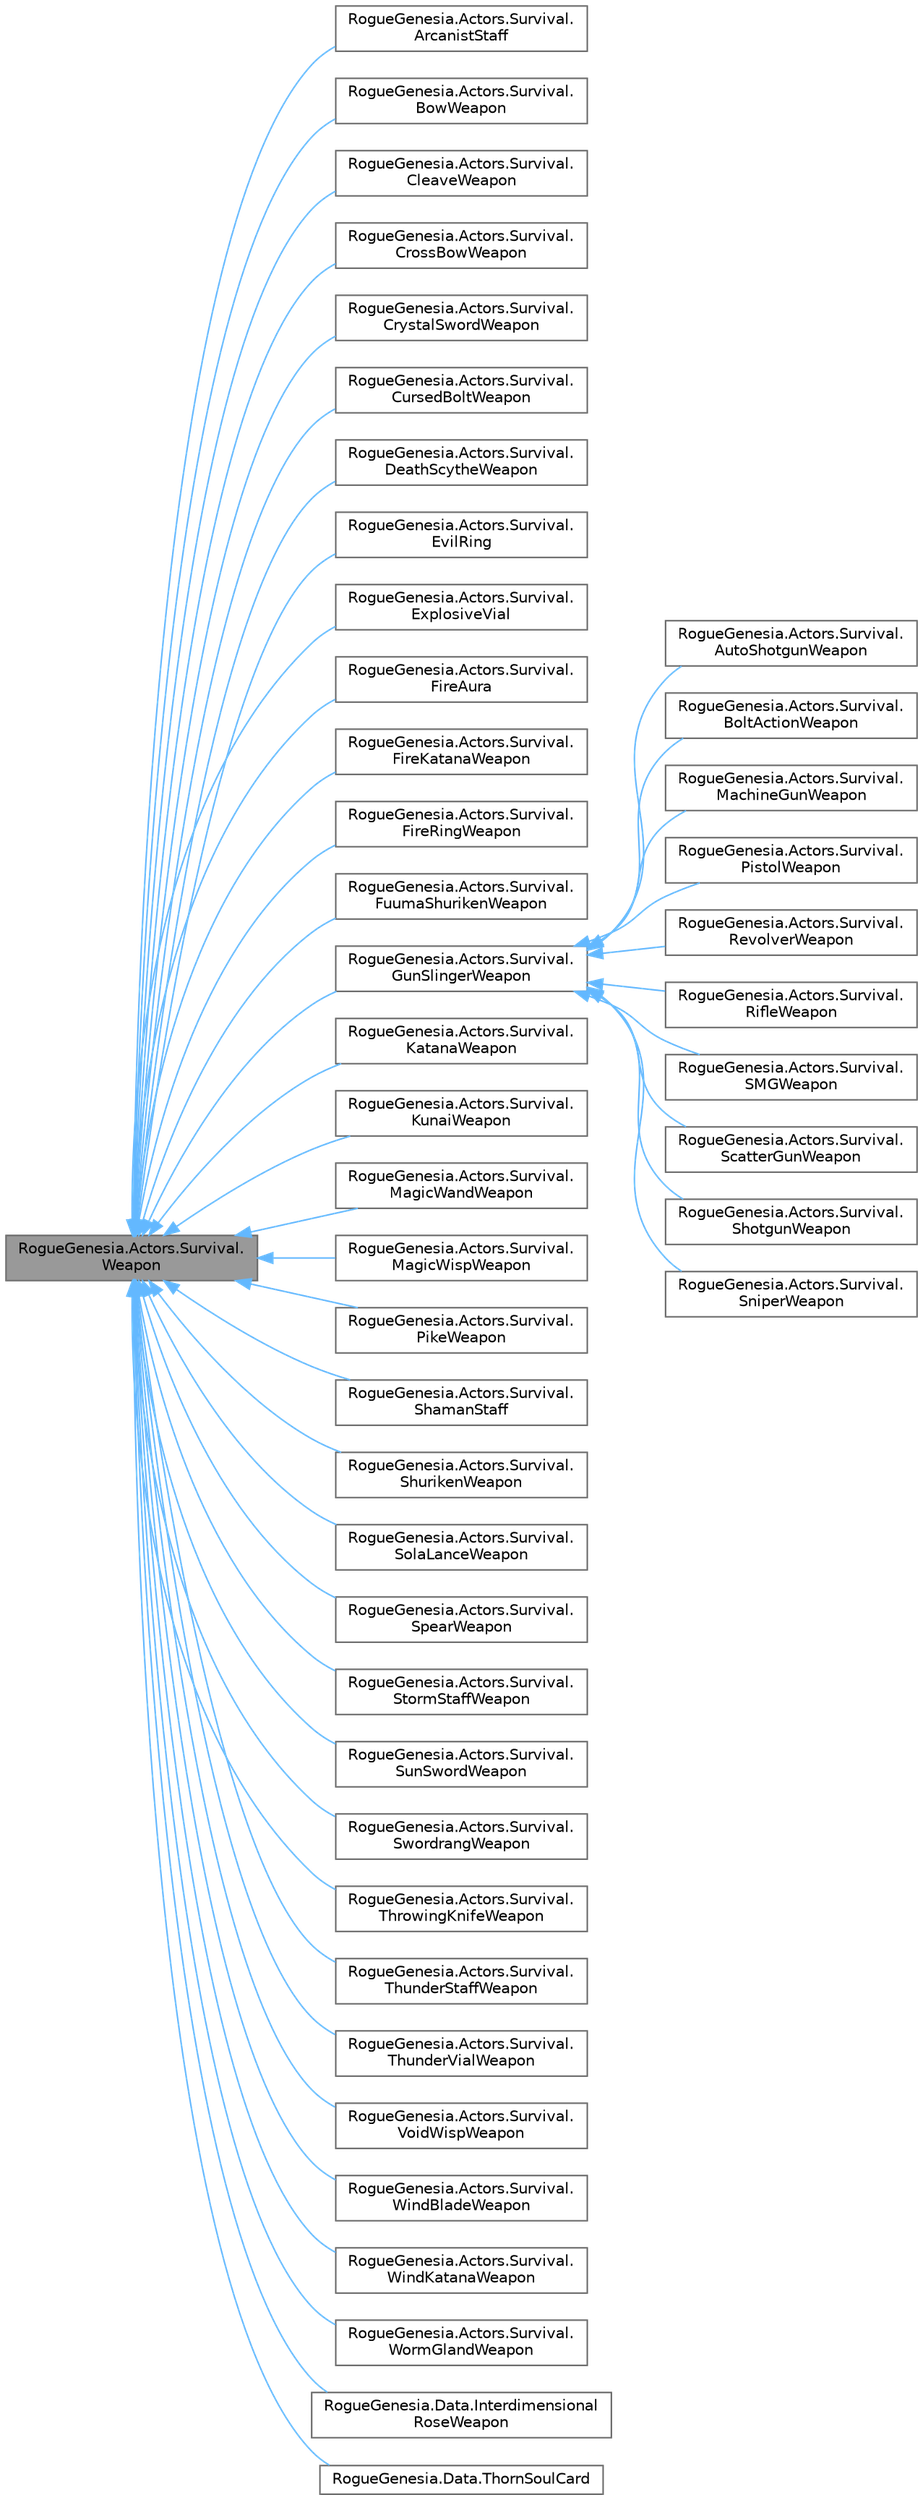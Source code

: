 digraph "RogueGenesia.Actors.Survival.Weapon"
{
 // LATEX_PDF_SIZE
  bgcolor="transparent";
  edge [fontname=Helvetica,fontsize=10,labelfontname=Helvetica,labelfontsize=10];
  node [fontname=Helvetica,fontsize=10,shape=box,height=0.2,width=0.4];
  rankdir="LR";
  Node1 [label="RogueGenesia.Actors.Survival.\lWeapon",height=0.2,width=0.4,color="gray40", fillcolor="grey60", style="filled", fontcolor="black",tooltip=" "];
  Node1 -> Node2 [dir="back",color="steelblue1",style="solid"];
  Node2 [label="RogueGenesia.Actors.Survival.\lArcanistStaff",height=0.2,width=0.4,color="gray40", fillcolor="white", style="filled",URL="$class_rogue_genesia_1_1_actors_1_1_survival_1_1_arcanist_staff.html",tooltip=" "];
  Node1 -> Node3 [dir="back",color="steelblue1",style="solid"];
  Node3 [label="RogueGenesia.Actors.Survival.\lBowWeapon",height=0.2,width=0.4,color="gray40", fillcolor="white", style="filled",URL="$class_rogue_genesia_1_1_actors_1_1_survival_1_1_bow_weapon.html",tooltip=" "];
  Node1 -> Node4 [dir="back",color="steelblue1",style="solid"];
  Node4 [label="RogueGenesia.Actors.Survival.\lCleaveWeapon",height=0.2,width=0.4,color="gray40", fillcolor="white", style="filled",URL="$class_rogue_genesia_1_1_actors_1_1_survival_1_1_cleave_weapon.html",tooltip=" "];
  Node1 -> Node5 [dir="back",color="steelblue1",style="solid"];
  Node5 [label="RogueGenesia.Actors.Survival.\lCrossBowWeapon",height=0.2,width=0.4,color="gray40", fillcolor="white", style="filled",URL="$class_rogue_genesia_1_1_actors_1_1_survival_1_1_cross_bow_weapon.html",tooltip=" "];
  Node1 -> Node6 [dir="back",color="steelblue1",style="solid"];
  Node6 [label="RogueGenesia.Actors.Survival.\lCrystalSwordWeapon",height=0.2,width=0.4,color="gray40", fillcolor="white", style="filled",URL="$class_rogue_genesia_1_1_actors_1_1_survival_1_1_crystal_sword_weapon.html",tooltip=" "];
  Node1 -> Node7 [dir="back",color="steelblue1",style="solid"];
  Node7 [label="RogueGenesia.Actors.Survival.\lCursedBoltWeapon",height=0.2,width=0.4,color="gray40", fillcolor="white", style="filled",URL="$class_rogue_genesia_1_1_actors_1_1_survival_1_1_cursed_bolt_weapon.html",tooltip=" "];
  Node1 -> Node8 [dir="back",color="steelblue1",style="solid"];
  Node8 [label="RogueGenesia.Actors.Survival.\lDeathScytheWeapon",height=0.2,width=0.4,color="gray40", fillcolor="white", style="filled",URL="$class_rogue_genesia_1_1_actors_1_1_survival_1_1_death_scythe_weapon.html",tooltip=" "];
  Node1 -> Node9 [dir="back",color="steelblue1",style="solid"];
  Node9 [label="RogueGenesia.Actors.Survival.\lEvilRing",height=0.2,width=0.4,color="gray40", fillcolor="white", style="filled",URL="$class_rogue_genesia_1_1_actors_1_1_survival_1_1_evil_ring.html",tooltip=" "];
  Node1 -> Node10 [dir="back",color="steelblue1",style="solid"];
  Node10 [label="RogueGenesia.Actors.Survival.\lExplosiveVial",height=0.2,width=0.4,color="gray40", fillcolor="white", style="filled",URL="$class_rogue_genesia_1_1_actors_1_1_survival_1_1_explosive_vial.html",tooltip=" "];
  Node1 -> Node11 [dir="back",color="steelblue1",style="solid"];
  Node11 [label="RogueGenesia.Actors.Survival.\lFireAura",height=0.2,width=0.4,color="gray40", fillcolor="white", style="filled",URL="$class_rogue_genesia_1_1_actors_1_1_survival_1_1_fire_aura.html",tooltip=" "];
  Node1 -> Node12 [dir="back",color="steelblue1",style="solid"];
  Node12 [label="RogueGenesia.Actors.Survival.\lFireKatanaWeapon",height=0.2,width=0.4,color="gray40", fillcolor="white", style="filled",URL="$class_rogue_genesia_1_1_actors_1_1_survival_1_1_fire_katana_weapon.html",tooltip=" "];
  Node1 -> Node13 [dir="back",color="steelblue1",style="solid"];
  Node13 [label="RogueGenesia.Actors.Survival.\lFireRingWeapon",height=0.2,width=0.4,color="gray40", fillcolor="white", style="filled",URL="$class_rogue_genesia_1_1_actors_1_1_survival_1_1_fire_ring_weapon.html",tooltip=" "];
  Node1 -> Node14 [dir="back",color="steelblue1",style="solid"];
  Node14 [label="RogueGenesia.Actors.Survival.\lFuumaShurikenWeapon",height=0.2,width=0.4,color="gray40", fillcolor="white", style="filled",URL="$class_rogue_genesia_1_1_actors_1_1_survival_1_1_fuuma_shuriken_weapon.html",tooltip=" "];
  Node1 -> Node15 [dir="back",color="steelblue1",style="solid"];
  Node15 [label="RogueGenesia.Actors.Survival.\lGunSlingerWeapon",height=0.2,width=0.4,color="gray40", fillcolor="white", style="filled",URL="$class_rogue_genesia_1_1_actors_1_1_survival_1_1_gun_slinger_weapon.html",tooltip=" "];
  Node15 -> Node16 [dir="back",color="steelblue1",style="solid"];
  Node16 [label="RogueGenesia.Actors.Survival.\lAutoShotgunWeapon",height=0.2,width=0.4,color="gray40", fillcolor="white", style="filled",URL="$class_rogue_genesia_1_1_actors_1_1_survival_1_1_auto_shotgun_weapon.html",tooltip=" "];
  Node15 -> Node17 [dir="back",color="steelblue1",style="solid"];
  Node17 [label="RogueGenesia.Actors.Survival.\lBoltActionWeapon",height=0.2,width=0.4,color="gray40", fillcolor="white", style="filled",URL="$class_rogue_genesia_1_1_actors_1_1_survival_1_1_bolt_action_weapon.html",tooltip=" "];
  Node15 -> Node18 [dir="back",color="steelblue1",style="solid"];
  Node18 [label="RogueGenesia.Actors.Survival.\lMachineGunWeapon",height=0.2,width=0.4,color="gray40", fillcolor="white", style="filled",URL="$class_rogue_genesia_1_1_actors_1_1_survival_1_1_machine_gun_weapon.html",tooltip=" "];
  Node15 -> Node19 [dir="back",color="steelblue1",style="solid"];
  Node19 [label="RogueGenesia.Actors.Survival.\lPistolWeapon",height=0.2,width=0.4,color="gray40", fillcolor="white", style="filled",URL="$class_rogue_genesia_1_1_actors_1_1_survival_1_1_pistol_weapon.html",tooltip=" "];
  Node15 -> Node20 [dir="back",color="steelblue1",style="solid"];
  Node20 [label="RogueGenesia.Actors.Survival.\lRevolverWeapon",height=0.2,width=0.4,color="gray40", fillcolor="white", style="filled",URL="$class_rogue_genesia_1_1_actors_1_1_survival_1_1_revolver_weapon.html",tooltip=" "];
  Node15 -> Node21 [dir="back",color="steelblue1",style="solid"];
  Node21 [label="RogueGenesia.Actors.Survival.\lRifleWeapon",height=0.2,width=0.4,color="gray40", fillcolor="white", style="filled",URL="$class_rogue_genesia_1_1_actors_1_1_survival_1_1_rifle_weapon.html",tooltip=" "];
  Node15 -> Node22 [dir="back",color="steelblue1",style="solid"];
  Node22 [label="RogueGenesia.Actors.Survival.\lSMGWeapon",height=0.2,width=0.4,color="gray40", fillcolor="white", style="filled",URL="$class_rogue_genesia_1_1_actors_1_1_survival_1_1_s_m_g_weapon.html",tooltip=" "];
  Node15 -> Node23 [dir="back",color="steelblue1",style="solid"];
  Node23 [label="RogueGenesia.Actors.Survival.\lScatterGunWeapon",height=0.2,width=0.4,color="gray40", fillcolor="white", style="filled",URL="$class_rogue_genesia_1_1_actors_1_1_survival_1_1_scatter_gun_weapon.html",tooltip=" "];
  Node15 -> Node24 [dir="back",color="steelblue1",style="solid"];
  Node24 [label="RogueGenesia.Actors.Survival.\lShotgunWeapon",height=0.2,width=0.4,color="gray40", fillcolor="white", style="filled",URL="$class_rogue_genesia_1_1_actors_1_1_survival_1_1_shotgun_weapon.html",tooltip=" "];
  Node15 -> Node25 [dir="back",color="steelblue1",style="solid"];
  Node25 [label="RogueGenesia.Actors.Survival.\lSniperWeapon",height=0.2,width=0.4,color="gray40", fillcolor="white", style="filled",URL="$class_rogue_genesia_1_1_actors_1_1_survival_1_1_sniper_weapon.html",tooltip=" "];
  Node1 -> Node26 [dir="back",color="steelblue1",style="solid"];
  Node26 [label="RogueGenesia.Actors.Survival.\lKatanaWeapon",height=0.2,width=0.4,color="gray40", fillcolor="white", style="filled",URL="$class_rogue_genesia_1_1_actors_1_1_survival_1_1_katana_weapon.html",tooltip=" "];
  Node1 -> Node27 [dir="back",color="steelblue1",style="solid"];
  Node27 [label="RogueGenesia.Actors.Survival.\lKunaiWeapon",height=0.2,width=0.4,color="gray40", fillcolor="white", style="filled",URL="$class_rogue_genesia_1_1_actors_1_1_survival_1_1_kunai_weapon.html",tooltip=" "];
  Node1 -> Node28 [dir="back",color="steelblue1",style="solid"];
  Node28 [label="RogueGenesia.Actors.Survival.\lMagicWandWeapon",height=0.2,width=0.4,color="gray40", fillcolor="white", style="filled",URL="$class_rogue_genesia_1_1_actors_1_1_survival_1_1_magic_wand_weapon.html",tooltip=" "];
  Node1 -> Node29 [dir="back",color="steelblue1",style="solid"];
  Node29 [label="RogueGenesia.Actors.Survival.\lMagicWispWeapon",height=0.2,width=0.4,color="gray40", fillcolor="white", style="filled",URL="$class_rogue_genesia_1_1_actors_1_1_survival_1_1_magic_wisp_weapon.html",tooltip=" "];
  Node1 -> Node30 [dir="back",color="steelblue1",style="solid"];
  Node30 [label="RogueGenesia.Actors.Survival.\lPikeWeapon",height=0.2,width=0.4,color="gray40", fillcolor="white", style="filled",URL="$class_rogue_genesia_1_1_actors_1_1_survival_1_1_pike_weapon.html",tooltip=" "];
  Node1 -> Node31 [dir="back",color="steelblue1",style="solid"];
  Node31 [label="RogueGenesia.Actors.Survival.\lShamanStaff",height=0.2,width=0.4,color="gray40", fillcolor="white", style="filled",URL="$class_rogue_genesia_1_1_actors_1_1_survival_1_1_shaman_staff.html",tooltip=" "];
  Node1 -> Node32 [dir="back",color="steelblue1",style="solid"];
  Node32 [label="RogueGenesia.Actors.Survival.\lShurikenWeapon",height=0.2,width=0.4,color="gray40", fillcolor="white", style="filled",URL="$class_rogue_genesia_1_1_actors_1_1_survival_1_1_shuriken_weapon.html",tooltip=" "];
  Node1 -> Node33 [dir="back",color="steelblue1",style="solid"];
  Node33 [label="RogueGenesia.Actors.Survival.\lSolaLanceWeapon",height=0.2,width=0.4,color="gray40", fillcolor="white", style="filled",URL="$class_rogue_genesia_1_1_actors_1_1_survival_1_1_sola_lance_weapon.html",tooltip=" "];
  Node1 -> Node34 [dir="back",color="steelblue1",style="solid"];
  Node34 [label="RogueGenesia.Actors.Survival.\lSpearWeapon",height=0.2,width=0.4,color="gray40", fillcolor="white", style="filled",URL="$class_rogue_genesia_1_1_actors_1_1_survival_1_1_spear_weapon.html",tooltip=" "];
  Node1 -> Node35 [dir="back",color="steelblue1",style="solid"];
  Node35 [label="RogueGenesia.Actors.Survival.\lStormStaffWeapon",height=0.2,width=0.4,color="gray40", fillcolor="white", style="filled",URL="$class_rogue_genesia_1_1_actors_1_1_survival_1_1_storm_staff_weapon.html",tooltip=" "];
  Node1 -> Node36 [dir="back",color="steelblue1",style="solid"];
  Node36 [label="RogueGenesia.Actors.Survival.\lSunSwordWeapon",height=0.2,width=0.4,color="gray40", fillcolor="white", style="filled",URL="$class_rogue_genesia_1_1_actors_1_1_survival_1_1_sun_sword_weapon.html",tooltip=" "];
  Node1 -> Node37 [dir="back",color="steelblue1",style="solid"];
  Node37 [label="RogueGenesia.Actors.Survival.\lSwordrangWeapon",height=0.2,width=0.4,color="gray40", fillcolor="white", style="filled",URL="$class_rogue_genesia_1_1_actors_1_1_survival_1_1_swordrang_weapon.html",tooltip=" "];
  Node1 -> Node38 [dir="back",color="steelblue1",style="solid"];
  Node38 [label="RogueGenesia.Actors.Survival.\lThrowingKnifeWeapon",height=0.2,width=0.4,color="gray40", fillcolor="white", style="filled",URL="$class_rogue_genesia_1_1_actors_1_1_survival_1_1_throwing_knife_weapon.html",tooltip=" "];
  Node1 -> Node39 [dir="back",color="steelblue1",style="solid"];
  Node39 [label="RogueGenesia.Actors.Survival.\lThunderStaffWeapon",height=0.2,width=0.4,color="gray40", fillcolor="white", style="filled",URL="$class_rogue_genesia_1_1_actors_1_1_survival_1_1_thunder_staff_weapon.html",tooltip=" "];
  Node1 -> Node40 [dir="back",color="steelblue1",style="solid"];
  Node40 [label="RogueGenesia.Actors.Survival.\lThunderVialWeapon",height=0.2,width=0.4,color="gray40", fillcolor="white", style="filled",URL="$class_rogue_genesia_1_1_actors_1_1_survival_1_1_thunder_vial_weapon.html",tooltip=" "];
  Node1 -> Node41 [dir="back",color="steelblue1",style="solid"];
  Node41 [label="RogueGenesia.Actors.Survival.\lVoidWispWeapon",height=0.2,width=0.4,color="gray40", fillcolor="white", style="filled",URL="$class_rogue_genesia_1_1_actors_1_1_survival_1_1_void_wisp_weapon.html",tooltip=" "];
  Node1 -> Node42 [dir="back",color="steelblue1",style="solid"];
  Node42 [label="RogueGenesia.Actors.Survival.\lWindBladeWeapon",height=0.2,width=0.4,color="gray40", fillcolor="white", style="filled",URL="$class_rogue_genesia_1_1_actors_1_1_survival_1_1_wind_blade_weapon.html",tooltip=" "];
  Node1 -> Node43 [dir="back",color="steelblue1",style="solid"];
  Node43 [label="RogueGenesia.Actors.Survival.\lWindKatanaWeapon",height=0.2,width=0.4,color="gray40", fillcolor="white", style="filled",URL="$class_rogue_genesia_1_1_actors_1_1_survival_1_1_wind_katana_weapon.html",tooltip=" "];
  Node1 -> Node44 [dir="back",color="steelblue1",style="solid"];
  Node44 [label="RogueGenesia.Actors.Survival.\lWormGlandWeapon",height=0.2,width=0.4,color="gray40", fillcolor="white", style="filled",URL="$class_rogue_genesia_1_1_actors_1_1_survival_1_1_worm_gland_weapon.html",tooltip=" "];
  Node1 -> Node45 [dir="back",color="steelblue1",style="solid"];
  Node45 [label="RogueGenesia.Data.Interdimensional\lRoseWeapon",height=0.2,width=0.4,color="gray40", fillcolor="white", style="filled",URL="$class_rogue_genesia_1_1_data_1_1_interdimensional_rose_weapon.html",tooltip=" "];
  Node1 -> Node46 [dir="back",color="steelblue1",style="solid"];
  Node46 [label="RogueGenesia.Data.ThornSoulCard",height=0.2,width=0.4,color="gray40", fillcolor="white", style="filled",URL="$class_rogue_genesia_1_1_data_1_1_thorn_soul_card.html",tooltip=" "];
}

